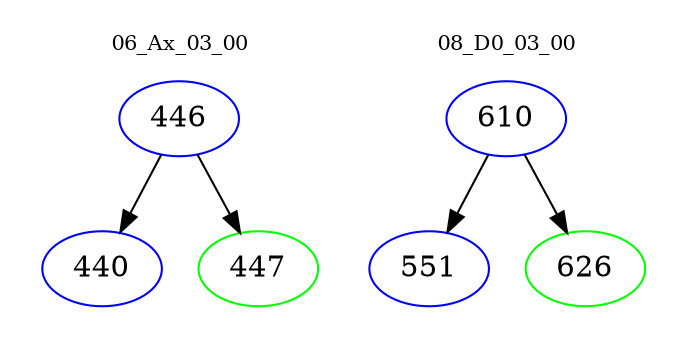 digraph{
subgraph cluster_0 {
color = white
label = "06_Ax_03_00";
fontsize=10;
T0_446 [label="446", color="blue"]
T0_446 -> T0_440 [color="black"]
T0_440 [label="440", color="blue"]
T0_446 -> T0_447 [color="black"]
T0_447 [label="447", color="green"]
}
subgraph cluster_1 {
color = white
label = "08_D0_03_00";
fontsize=10;
T1_610 [label="610", color="blue"]
T1_610 -> T1_551 [color="black"]
T1_551 [label="551", color="blue"]
T1_610 -> T1_626 [color="black"]
T1_626 [label="626", color="green"]
}
}
